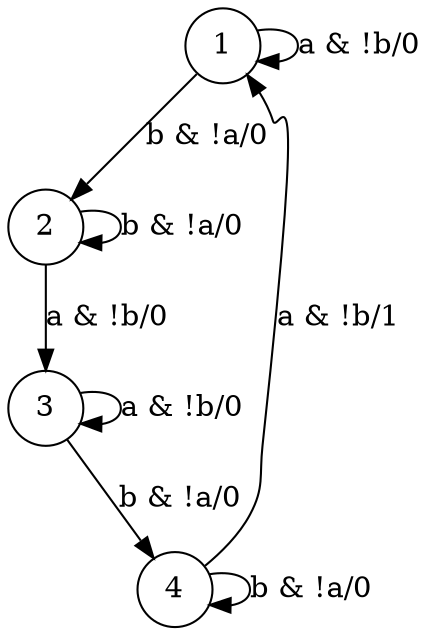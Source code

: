 digraph fsm{
	s_0 [label="1" shape="circle"]
	s_1 [label="2" shape="circle"]
	s_2 [label="3" shape="circle"]
	s_3 [label="4" shape="circle"]
	
    s_0 -> s_0[label="a & !b/0", myattribute="t_2"]

	s_0 -> s_1[label="b & !a/0", myattribute="t_1"]

	s_1 -> s_2[label="a & !b/0", myattribute="t_3"]

	s_1 -> s_1[label="b & !a/0", myattribute="t_4"]

	s_2 -> s_2[label="a & !b/0", myattribute="t_8"]

	s_2 -> s_3[label="b & !a/0", myattribute="t_5"]

	s_3 -> s_3[label="b & !a/0", myattribute="t_11"]

	s_3 -> s_0[label="a & !b/1", myattribute="t_9"]
}